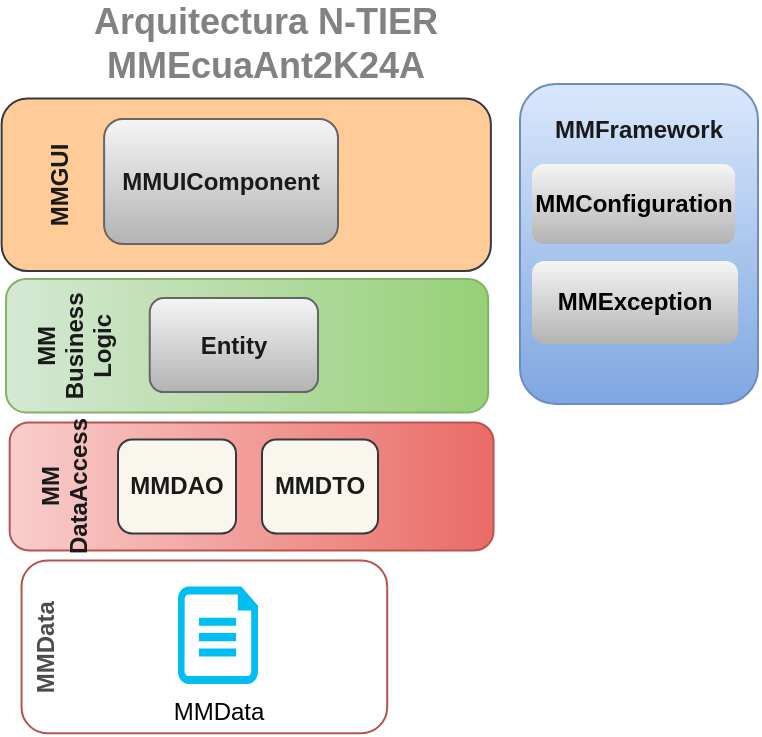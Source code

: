 <mxfile>
    <diagram id="yY60gIu1C34c4D5NCBrm" name="Page-1">
        <mxGraphModel dx="986" dy="571" grid="1" gridSize="10" guides="1" tooltips="1" connect="1" arrows="1" fold="1" page="1" pageScale="1" pageWidth="850" pageHeight="1100" math="0" shadow="0">
            <root>
                <mxCell id="0"/>
                <mxCell id="1" parent="0"/>
                <mxCell id="17" value="&lt;font color=&quot;#1a1a1a&quot;&gt;&lt;b&gt;MM&lt;br&gt;DataAccess&lt;br&gt;&lt;/b&gt;&lt;br&gt;&lt;br&gt;&lt;br&gt;&lt;br&gt;&lt;br&gt;&lt;br&gt;&lt;br&gt;&lt;br&gt;&lt;br&gt;&lt;br&gt;&lt;br&gt;&lt;br&gt;&lt;br&gt;&lt;/font&gt;" style="rounded=1;whiteSpace=wrap;html=1;fillColor=#f8cecc;strokeColor=#b85450;rotation=-90;gradientColor=#ea6b66;" parent="1" vertex="1">
                    <mxGeometry x="154.79" y="150.24" width="64.03" height="241.93" as="geometry"/>
                </mxCell>
                <mxCell id="18" value="&lt;font color=&quot;#1a1a1a&quot;&gt;&lt;b&gt;MMDAO&lt;/b&gt;&lt;br&gt;&lt;/font&gt;" style="rounded=1;whiteSpace=wrap;html=1;fillColor=#f9f7ed;strokeColor=#36393d;" parent="1" vertex="1">
                    <mxGeometry x="120" y="247.7" width="59" height="47" as="geometry"/>
                </mxCell>
                <mxCell id="19" value="&lt;font color=&quot;#828282&quot; style=&quot;font-size: 18px;&quot;&gt;&lt;b style=&quot;&quot;&gt;Arquitectura N-TIER&lt;br&gt;MMEcuaAnt2K24A&lt;br&gt;&lt;/b&gt;&lt;/font&gt;" style="text;html=1;strokeColor=none;fillColor=none;align=center;verticalAlign=middle;whiteSpace=wrap;rounded=0;labelBackgroundColor=none;fontColor=#333333;" parent="1" vertex="1">
                    <mxGeometry x="67" y="30.49" width="254" height="39.51" as="geometry"/>
                </mxCell>
                <mxCell id="22" value="&lt;font color=&quot;#1a1a1a&quot;&gt;&lt;b&gt;MMFramework&lt;/b&gt;&lt;br&gt;&lt;br&gt;&lt;br&gt;&lt;br&gt;&lt;br&gt;&lt;br&gt;&lt;br&gt;&lt;br&gt;&lt;br&gt;&lt;/font&gt;" style="rounded=1;whiteSpace=wrap;html=1;fillColor=#dae8fc;strokeColor=#6c8ebf;gradientColor=#7ea6e0;" parent="1" vertex="1">
                    <mxGeometry x="321" y="70" width="119" height="160" as="geometry"/>
                </mxCell>
                <mxCell id="23" value="&lt;span style=&quot;&quot;&gt;&lt;font color=&quot;#000000&quot;&gt;&lt;b&gt;MMConfiguration&lt;/b&gt;&lt;/font&gt;&lt;/span&gt;" style="rounded=1;whiteSpace=wrap;html=1;fillColor=#f5f5f5;strokeColor=none;gradientColor=#b3b3b3;" parent="1" vertex="1">
                    <mxGeometry x="326.99" y="110" width="101.6" height="40" as="geometry"/>
                </mxCell>
                <mxCell id="26" value="&lt;span style=&quot;&quot;&gt;&lt;font color=&quot;#000000&quot;&gt;&lt;b&gt;MMException&lt;/b&gt;&lt;/font&gt;&lt;/span&gt;" style="rounded=1;whiteSpace=wrap;html=1;fillColor=#f5f5f5;strokeColor=none;gradientColor=#b3b3b3;" parent="1" vertex="1">
                    <mxGeometry x="326.99" y="158.44" width="103.01" height="41.56" as="geometry"/>
                </mxCell>
                <mxCell id="28" value="&lt;font color=&quot;#1a1a1a&quot;&gt;&lt;b&gt;MM&lt;br&gt;Business&lt;br&gt;Logic&lt;br&gt;&lt;br&gt;&lt;br&gt;&lt;br&gt;&lt;br&gt;&lt;br&gt;&lt;br&gt;&lt;br&gt;&lt;br&gt;&lt;br&gt;&lt;br&gt;&lt;br&gt;&lt;/b&gt;&lt;br&gt;&lt;/font&gt;" style="rounded=1;whiteSpace=wrap;html=1;fillColor=#d5e8d4;strokeColor=#82b366;rotation=-90;gradientColor=#97d077;" parent="1" vertex="1">
                    <mxGeometry x="151.16" y="80.33" width="66.78" height="241.08" as="geometry"/>
                </mxCell>
                <mxCell id="29" value="&lt;font color=&quot;#1a1a1a&quot;&gt;&lt;b&gt;Entity&lt;/b&gt;&lt;/font&gt;" style="rounded=1;whiteSpace=wrap;html=1;fillColor=#f5f5f5;strokeColor=#666666;gradientColor=#b3b3b3;" parent="1" vertex="1">
                    <mxGeometry x="135.87" y="177.05" width="84.13" height="47" as="geometry"/>
                </mxCell>
                <mxCell id="34" value="&lt;b style=&quot;&quot;&gt;&lt;font color=&quot;#4d4d4d&quot;&gt;MMData&lt;br&gt;&lt;br&gt;&lt;br&gt;&lt;br&gt;&lt;br&gt;&lt;br&gt;&lt;br&gt;&lt;br&gt;&lt;br&gt;&lt;br&gt;&lt;br&gt;&lt;/font&gt;&lt;br&gt;&lt;/b&gt;" style="rounded=1;whiteSpace=wrap;html=1;fillColor=none;strokeColor=#b85450;rotation=-90;gradientColor=#ea6b66;" parent="1" vertex="1">
                    <mxGeometry x="120" y="260" width="86.37" height="182.83" as="geometry"/>
                </mxCell>
                <mxCell id="36" value="&lt;font color=&quot;#1a1a1a&quot;&gt;&lt;b&gt;MMGUI&lt;br&gt;&lt;br&gt;&lt;br&gt;&lt;br&gt;&lt;br&gt;&lt;br&gt;&lt;br&gt;&lt;br&gt;&lt;br&gt;&lt;br&gt;&lt;br&gt;&lt;br&gt;&lt;br&gt;&lt;/b&gt;&lt;br&gt;&lt;/font&gt;" style="rounded=1;whiteSpace=wrap;html=1;fillColor=#ffcc99;strokeColor=#36393d;rotation=-90;" parent="1" vertex="1">
                    <mxGeometry x="140.94" y="-1.94" width="86.37" height="244.63" as="geometry"/>
                </mxCell>
                <mxCell id="38" value="&lt;span style=&quot;color: rgb(26, 26, 26);&quot;&gt;&lt;b&gt;MMUIComponent&lt;/b&gt;&lt;/span&gt;" style="rounded=1;whiteSpace=wrap;html=1;fillColor=#f5f5f5;strokeColor=#666666;gradientColor=#b3b3b3;" parent="1" vertex="1">
                    <mxGeometry x="113.05" y="87.49" width="116.95" height="62.51" as="geometry"/>
                </mxCell>
                <mxCell id="44" value="&lt;font color=&quot;#1a1a1a&quot;&gt;&lt;b&gt;MMDTO&lt;/b&gt;&lt;br&gt;&lt;/font&gt;" style="rounded=1;whiteSpace=wrap;html=1;fillColor=#f9f7ed;strokeColor=#36393d;" parent="1" vertex="1">
                    <mxGeometry x="192" y="247.7" width="58" height="47" as="geometry"/>
                </mxCell>
                <mxCell id="50" value="MMData" style="verticalLabelPosition=bottom;html=1;verticalAlign=top;align=center;strokeColor=none;fillColor=#00BEF2;shape=mxgraph.azure.cloud_services_configuration_file;pointerEvents=1;" parent="1" vertex="1">
                    <mxGeometry x="150" y="321.23" width="40" height="48.77" as="geometry"/>
                </mxCell>
            </root>
        </mxGraphModel>
    </diagram>
</mxfile>